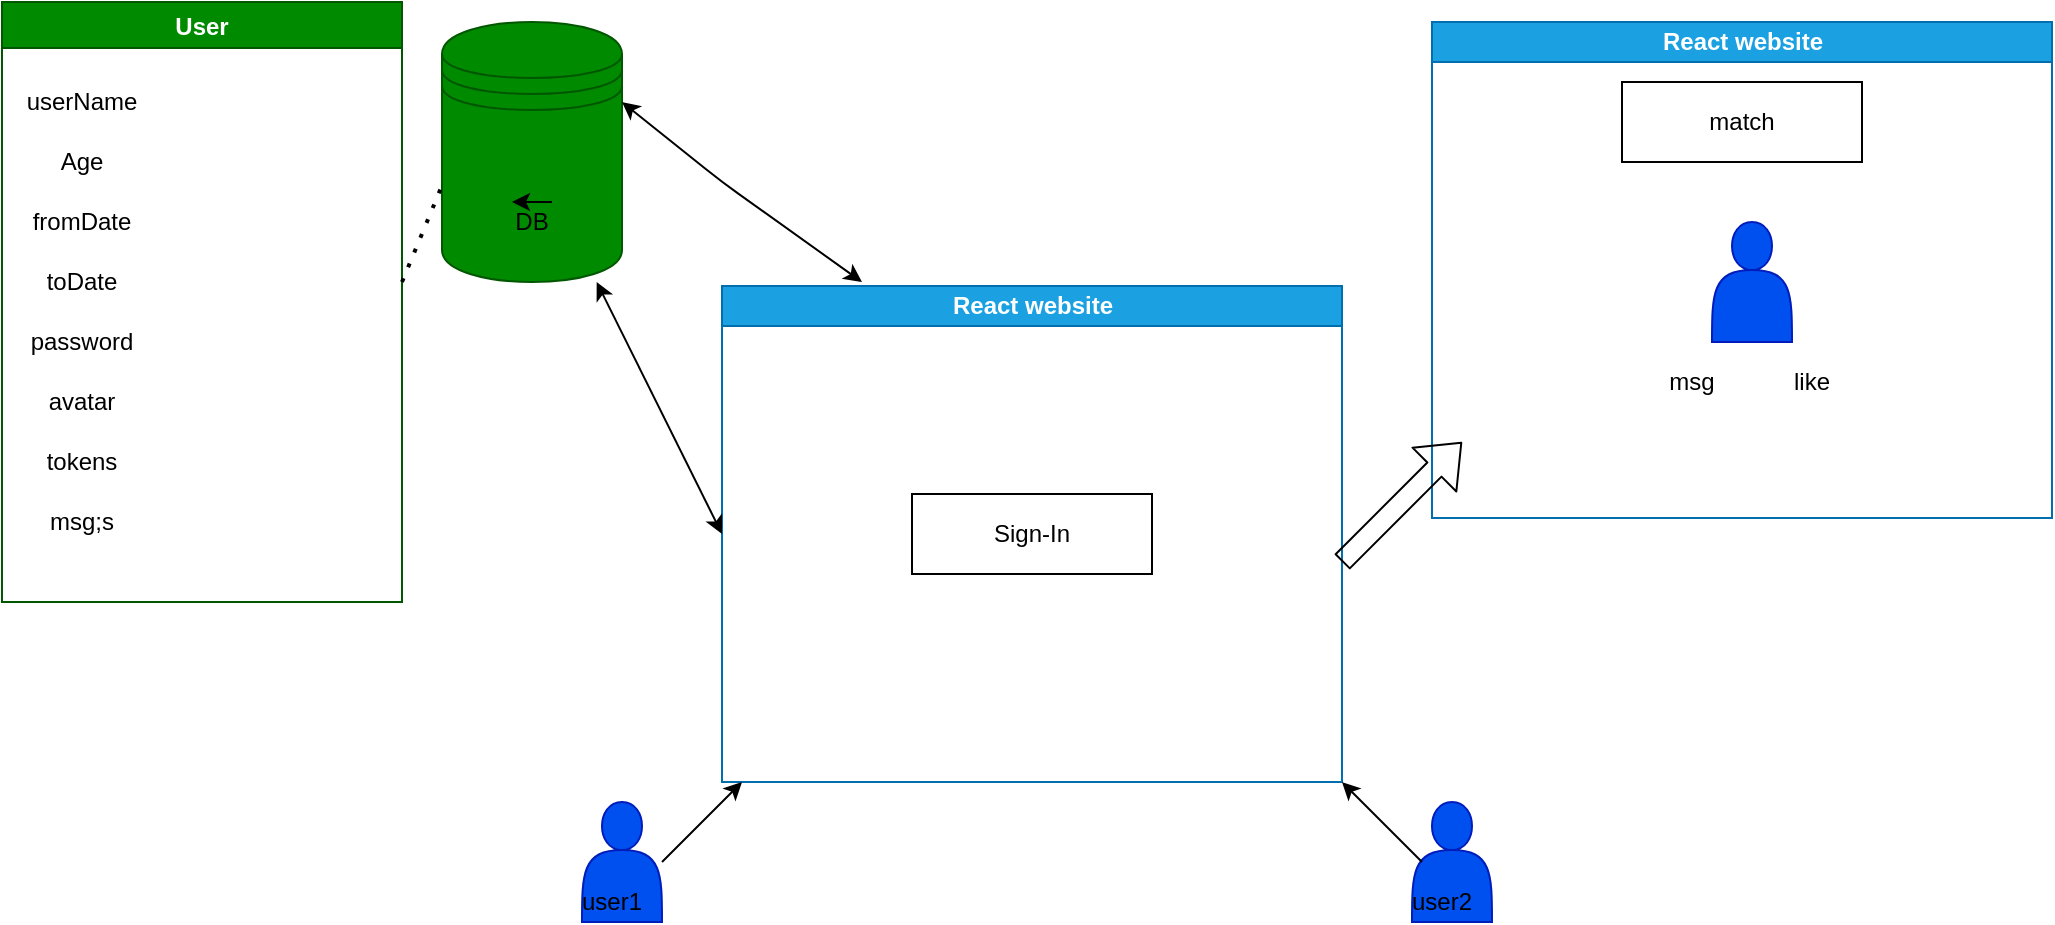 <mxfile>
    <diagram id="49p3l9KRk7jP5j_n8yyi" name="Page-1">
        <mxGraphModel dx="1840" dy="567" grid="1" gridSize="10" guides="1" tooltips="1" connect="1" arrows="1" fold="1" page="1" pageScale="1" pageWidth="850" pageHeight="1100" math="0" shadow="0">
            <root>
                <mxCell id="0"/>
                <mxCell id="1" parent="0"/>
                <mxCell id="4" value="React website" style="swimlane;html=1;startSize=20;horizontal=1;containerType=tree;fillColor=#1ba1e2;strokeColor=#006EAF;fontColor=#ffffff;" vertex="1" parent="1">
                    <mxGeometry x="20" y="242" width="310" height="248" as="geometry"/>
                </mxCell>
                <mxCell id="6" value="Sign-In" style="whiteSpace=wrap;html=1;treeFolding=1;treeMoving=1;newEdgeStyle={&quot;edgeStyle&quot;:&quot;elbowEdgeStyle&quot;,&quot;startArrow&quot;:&quot;none&quot;,&quot;endArrow&quot;:&quot;none&quot;};" vertex="1" parent="4">
                    <mxGeometry x="95" y="104" width="120" height="40" as="geometry"/>
                </mxCell>
                <mxCell id="8" value="" style="shape=datastore;whiteSpace=wrap;html=1;fillColor=#008a00;strokeColor=#005700;fontColor=#ffffff;" vertex="1" parent="1">
                    <mxGeometry x="-120" y="110" width="90" height="130" as="geometry"/>
                </mxCell>
                <mxCell id="11" value="User" style="swimlane;fillColor=#008A00;strokeColor=#005700;fontColor=#ffffff;shadow=0;" vertex="1" parent="1">
                    <mxGeometry x="-340" y="100" width="200" height="300" as="geometry"/>
                </mxCell>
                <mxCell id="12" value="userName" style="text;html=1;strokeColor=none;fillColor=none;align=center;verticalAlign=middle;whiteSpace=wrap;rounded=0;" vertex="1" parent="11">
                    <mxGeometry x="20" y="40" width="40" height="20" as="geometry"/>
                </mxCell>
                <mxCell id="13" value="Age" style="text;html=1;strokeColor=none;fillColor=none;align=center;verticalAlign=middle;whiteSpace=wrap;rounded=0;" vertex="1" parent="11">
                    <mxGeometry x="20" y="70" width="40" height="20" as="geometry"/>
                </mxCell>
                <mxCell id="14" value="fromDate" style="text;html=1;strokeColor=none;fillColor=none;align=center;verticalAlign=middle;whiteSpace=wrap;rounded=0;" vertex="1" parent="11">
                    <mxGeometry x="20" y="100" width="40" height="20" as="geometry"/>
                </mxCell>
                <mxCell id="15" value="toDate" style="text;html=1;strokeColor=none;fillColor=none;align=center;verticalAlign=middle;whiteSpace=wrap;rounded=0;" vertex="1" parent="11">
                    <mxGeometry x="20" y="130" width="40" height="20" as="geometry"/>
                </mxCell>
                <mxCell id="17" value="password" style="text;html=1;strokeColor=none;fillColor=none;align=center;verticalAlign=middle;whiteSpace=wrap;rounded=0;" vertex="1" parent="11">
                    <mxGeometry x="20" y="160" width="40" height="20" as="geometry"/>
                </mxCell>
                <mxCell id="18" value="avatar" style="text;html=1;strokeColor=none;fillColor=none;align=center;verticalAlign=middle;whiteSpace=wrap;rounded=0;" vertex="1" parent="11">
                    <mxGeometry x="20" y="190" width="40" height="20" as="geometry"/>
                </mxCell>
                <mxCell id="19" value="tokens" style="text;html=1;strokeColor=none;fillColor=none;align=center;verticalAlign=middle;whiteSpace=wrap;rounded=0;" vertex="1" parent="11">
                    <mxGeometry x="20" y="220" width="40" height="20" as="geometry"/>
                </mxCell>
                <mxCell id="20" value="msg;s" style="text;html=1;strokeColor=none;fillColor=none;align=center;verticalAlign=middle;whiteSpace=wrap;rounded=0;" vertex="1" parent="11">
                    <mxGeometry x="20" y="250" width="40" height="20" as="geometry"/>
                </mxCell>
                <mxCell id="25" value="" style="endArrow=none;dashed=1;html=1;dashPattern=1 3;strokeWidth=2;entryX=0.009;entryY=0.614;entryDx=0;entryDy=0;entryPerimeter=0;" edge="1" parent="11" target="8">
                    <mxGeometry width="50" height="50" relative="1" as="geometry">
                        <mxPoint x="200" y="140" as="sourcePoint"/>
                        <mxPoint x="230" y="100" as="targetPoint"/>
                    </mxGeometry>
                </mxCell>
                <mxCell id="16" value="DB" style="text;html=1;strokeColor=none;fillColor=none;align=center;verticalAlign=middle;whiteSpace=wrap;rounded=0;" vertex="1" parent="1">
                    <mxGeometry x="-95" y="200" width="40" height="20" as="geometry"/>
                </mxCell>
                <mxCell id="23" value="" style="endArrow=classic;startArrow=classic;html=1;exitX=0;exitY=0.5;exitDx=0;exitDy=0;" edge="1" parent="1" source="4" target="8">
                    <mxGeometry width="50" height="50" relative="1" as="geometry">
                        <mxPoint x="200" y="390" as="sourcePoint"/>
                        <mxPoint x="240" y="400" as="targetPoint"/>
                    </mxGeometry>
                </mxCell>
                <mxCell id="24" value="" style="endArrow=classic;startArrow=classic;html=1;" edge="1" parent="1">
                    <mxGeometry width="50" height="50" relative="1" as="geometry">
                        <mxPoint x="90" y="240" as="sourcePoint"/>
                        <mxPoint x="-30" y="150" as="targetPoint"/>
                        <Array as="points">
                            <mxPoint x="20" y="190"/>
                        </Array>
                    </mxGeometry>
                </mxCell>
                <mxCell id="26" value="React website" style="swimlane;html=1;startSize=20;horizontal=1;containerType=tree;fillColor=#1ba1e2;strokeColor=#006EAF;fontColor=#ffffff;" vertex="1" parent="1">
                    <mxGeometry x="375" y="110" width="310" height="248" as="geometry"/>
                </mxCell>
                <mxCell id="32" value="" style="group" vertex="1" connectable="0" parent="26">
                    <mxGeometry x="95" y="30" width="120" height="160" as="geometry"/>
                </mxCell>
                <mxCell id="27" value="match" style="whiteSpace=wrap;html=1;treeFolding=1;treeMoving=1;newEdgeStyle={&quot;edgeStyle&quot;:&quot;elbowEdgeStyle&quot;,&quot;startArrow&quot;:&quot;none&quot;,&quot;endArrow&quot;:&quot;none&quot;};" vertex="1" parent="32">
                    <mxGeometry width="120" height="40" as="geometry"/>
                </mxCell>
                <mxCell id="29" value="" style="shape=actor;whiteSpace=wrap;html=1;fillColor=#0050ef;strokeColor=#001DBC;fontColor=#ffffff;" vertex="1" parent="32">
                    <mxGeometry x="45" y="70" width="40" height="60" as="geometry"/>
                </mxCell>
                <mxCell id="30" value="msg" style="text;html=1;strokeColor=none;fillColor=none;align=center;verticalAlign=middle;whiteSpace=wrap;rounded=0;" vertex="1" parent="32">
                    <mxGeometry x="15" y="140" width="40" height="20" as="geometry"/>
                </mxCell>
                <mxCell id="31" value="like" style="text;html=1;strokeColor=none;fillColor=none;align=center;verticalAlign=middle;whiteSpace=wrap;rounded=0;" vertex="1" parent="32">
                    <mxGeometry x="75" y="140" width="40" height="20" as="geometry"/>
                </mxCell>
                <mxCell id="33" style="edgeStyle=orthogonalEdgeStyle;rounded=0;orthogonalLoop=1;jettySize=auto;html=1;exitX=0.75;exitY=0;exitDx=0;exitDy=0;entryX=0.25;entryY=0;entryDx=0;entryDy=0;" edge="1" parent="1" source="16" target="16">
                    <mxGeometry relative="1" as="geometry"/>
                </mxCell>
                <mxCell id="35" value="" style="group" vertex="1" connectable="0" parent="1">
                    <mxGeometry x="-55" y="500" width="45" height="60" as="geometry"/>
                </mxCell>
                <mxCell id="9" value="" style="shape=actor;whiteSpace=wrap;html=1;fillColor=#0050ef;strokeColor=#001DBC;fontColor=#ffffff;" vertex="1" parent="35">
                    <mxGeometry x="5" width="40" height="60" as="geometry"/>
                </mxCell>
                <mxCell id="34" value="user1" style="text;html=1;strokeColor=none;fillColor=none;align=center;verticalAlign=middle;whiteSpace=wrap;rounded=0;" vertex="1" parent="35">
                    <mxGeometry y="40" width="40" height="20" as="geometry"/>
                </mxCell>
                <mxCell id="36" value="" style="group" vertex="1" connectable="0" parent="1">
                    <mxGeometry x="360" y="500" width="45" height="60" as="geometry"/>
                </mxCell>
                <mxCell id="37" value="" style="shape=actor;whiteSpace=wrap;html=1;fillColor=#0050ef;strokeColor=#001DBC;fontColor=#ffffff;" vertex="1" parent="36">
                    <mxGeometry x="5" width="40" height="60" as="geometry"/>
                </mxCell>
                <mxCell id="38" value="user2" style="text;html=1;strokeColor=none;fillColor=none;align=center;verticalAlign=middle;whiteSpace=wrap;rounded=0;" vertex="1" parent="36">
                    <mxGeometry y="40" width="40" height="20" as="geometry"/>
                </mxCell>
                <mxCell id="40" value="" style="endArrow=classic;html=1;" edge="1" parent="1">
                    <mxGeometry width="50" height="50" relative="1" as="geometry">
                        <mxPoint x="-10" y="530" as="sourcePoint"/>
                        <mxPoint x="30" y="490" as="targetPoint"/>
                    </mxGeometry>
                </mxCell>
                <mxCell id="41" value="" style="endArrow=classic;html=1;" edge="1" parent="1">
                    <mxGeometry width="50" height="50" relative="1" as="geometry">
                        <mxPoint x="370" y="530" as="sourcePoint"/>
                        <mxPoint x="330" y="490" as="targetPoint"/>
                    </mxGeometry>
                </mxCell>
                <mxCell id="42" value="" style="shape=flexArrow;endArrow=classic;html=1;" edge="1" parent="1">
                    <mxGeometry width="50" height="50" relative="1" as="geometry">
                        <mxPoint x="330" y="380" as="sourcePoint"/>
                        <mxPoint x="390" y="320" as="targetPoint"/>
                    </mxGeometry>
                </mxCell>
            </root>
        </mxGraphModel>
    </diagram>
</mxfile>